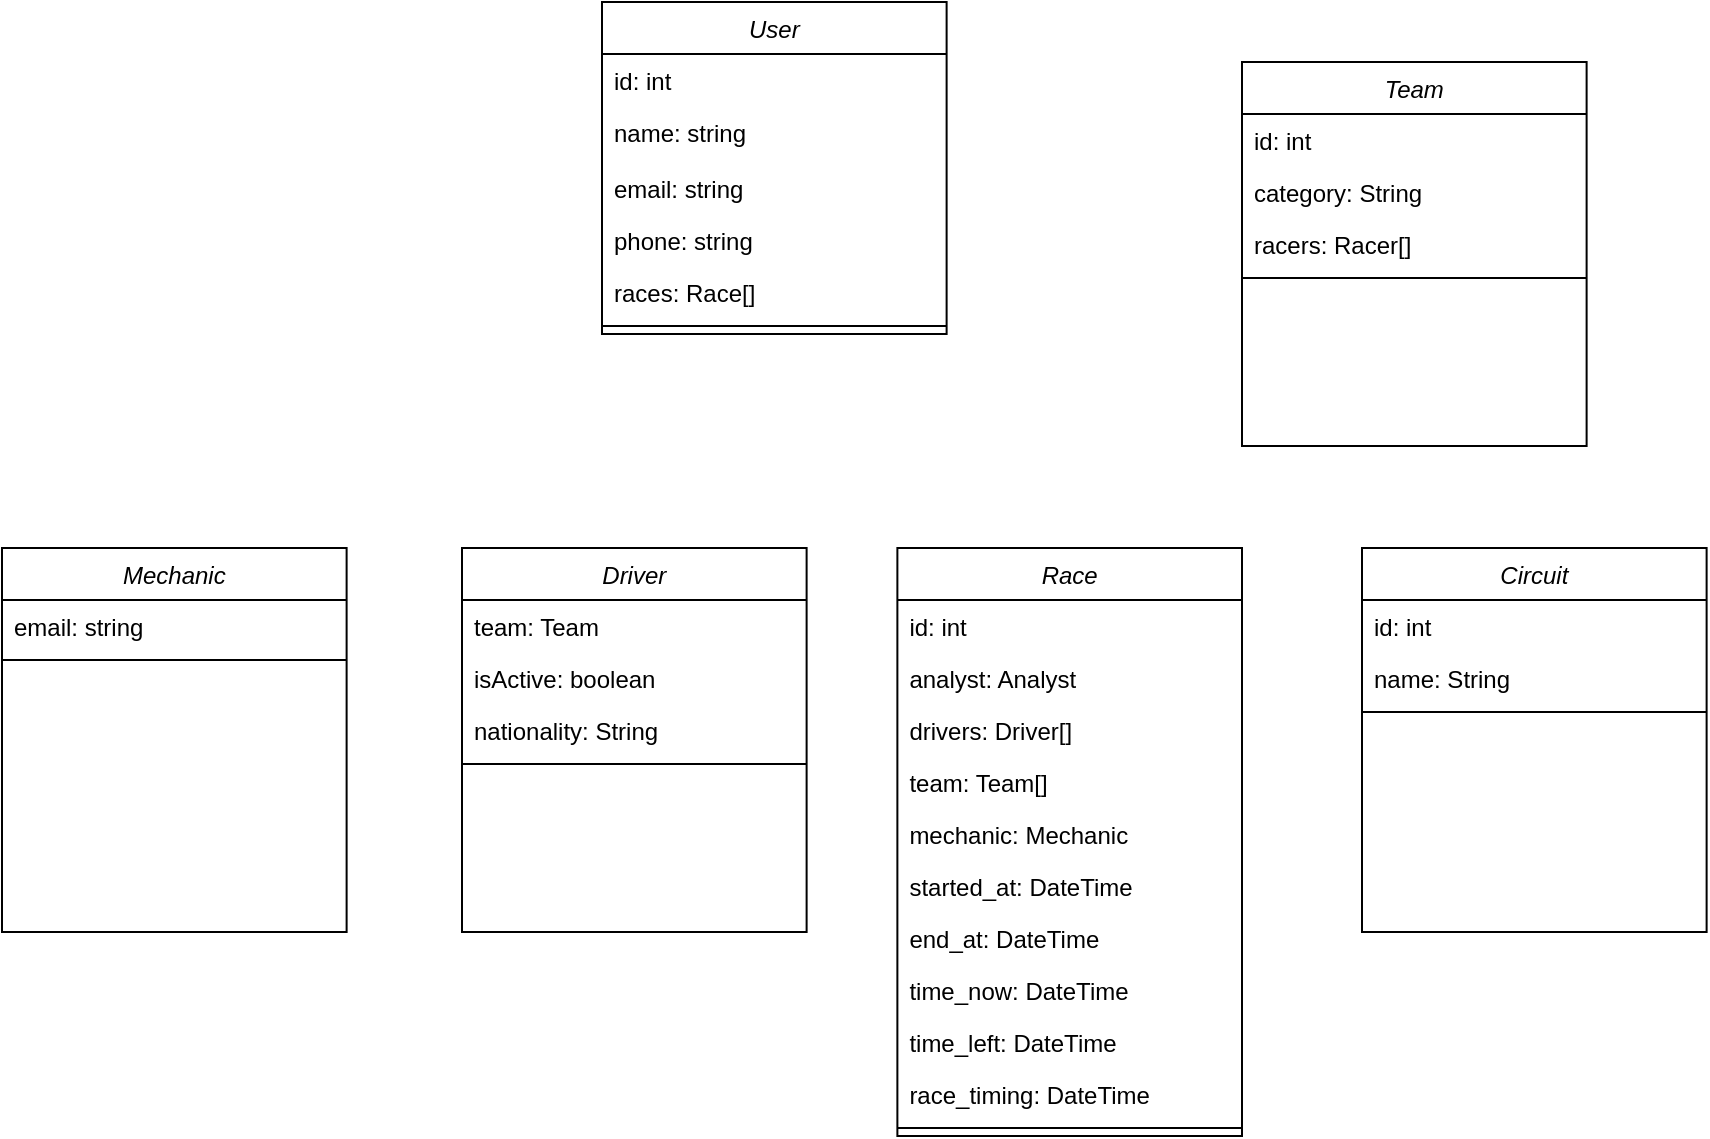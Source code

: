 <mxfile version="20.8.23" type="github">
  <diagram id="C5RBs43oDa-KdzZeNtuy" name="Page-1">
    <mxGraphModel dx="2021" dy="741" grid="1" gridSize="10" guides="1" tooltips="1" connect="1" arrows="1" fold="1" page="1" pageScale="1" pageWidth="827" pageHeight="1169" math="0" shadow="0">
      <root>
        <mxCell id="WIyWlLk6GJQsqaUBKTNV-0" />
        <mxCell id="WIyWlLk6GJQsqaUBKTNV-1" parent="WIyWlLk6GJQsqaUBKTNV-0" />
        <mxCell id="zkfFHV4jXpPFQw0GAbJ--0" value="User" style="swimlane;fontStyle=2;align=center;verticalAlign=top;childLayout=stackLayout;horizontal=1;startSize=26;horizontalStack=0;resizeParent=1;resizeLast=0;collapsible=1;marginBottom=0;rounded=0;shadow=0;strokeWidth=1;" parent="WIyWlLk6GJQsqaUBKTNV-1" vertex="1">
          <mxGeometry x="220" y="120" width="172.31" height="166" as="geometry">
            <mxRectangle x="230" y="140" width="160" height="26" as="alternateBounds" />
          </mxGeometry>
        </mxCell>
        <mxCell id="zkfFHV4jXpPFQw0GAbJ--1" value="id: int" style="text;align=left;verticalAlign=top;spacingLeft=4;spacingRight=4;overflow=hidden;rotatable=0;points=[[0,0.5],[1,0.5]];portConstraint=eastwest;" parent="zkfFHV4jXpPFQw0GAbJ--0" vertex="1">
          <mxGeometry y="26" width="172.31" height="26" as="geometry" />
        </mxCell>
        <mxCell id="zkfFHV4jXpPFQw0GAbJ--2" value="name: string" style="text;align=left;verticalAlign=top;spacingLeft=4;spacingRight=4;overflow=hidden;rotatable=0;points=[[0,0.5],[1,0.5]];portConstraint=eastwest;rounded=0;shadow=0;html=0;" parent="zkfFHV4jXpPFQw0GAbJ--0" vertex="1">
          <mxGeometry y="52" width="172.31" height="28" as="geometry" />
        </mxCell>
        <mxCell id="zkfFHV4jXpPFQw0GAbJ--3" value="email: string" style="text;align=left;verticalAlign=top;spacingLeft=4;spacingRight=4;overflow=hidden;rotatable=0;points=[[0,0.5],[1,0.5]];portConstraint=eastwest;rounded=0;shadow=0;html=0;" parent="zkfFHV4jXpPFQw0GAbJ--0" vertex="1">
          <mxGeometry y="80" width="172.31" height="26" as="geometry" />
        </mxCell>
        <mxCell id="9AGuQ0FXEvpkbl0KZOvJ-0" value="phone: string" style="text;align=left;verticalAlign=top;spacingLeft=4;spacingRight=4;overflow=hidden;rotatable=0;points=[[0,0.5],[1,0.5]];portConstraint=eastwest;rounded=0;shadow=0;html=0;" vertex="1" parent="zkfFHV4jXpPFQw0GAbJ--0">
          <mxGeometry y="106" width="172.31" height="26" as="geometry" />
        </mxCell>
        <mxCell id="9AGuQ0FXEvpkbl0KZOvJ-44" value="races: Race[]" style="text;align=left;verticalAlign=top;spacingLeft=4;spacingRight=4;overflow=hidden;rotatable=0;points=[[0,0.5],[1,0.5]];portConstraint=eastwest;rounded=0;shadow=0;html=0;" vertex="1" parent="zkfFHV4jXpPFQw0GAbJ--0">
          <mxGeometry y="132" width="172.31" height="26" as="geometry" />
        </mxCell>
        <mxCell id="zkfFHV4jXpPFQw0GAbJ--4" value="" style="line;html=1;strokeWidth=1;align=left;verticalAlign=middle;spacingTop=-1;spacingLeft=3;spacingRight=3;rotatable=0;labelPosition=right;points=[];portConstraint=eastwest;" parent="zkfFHV4jXpPFQw0GAbJ--0" vertex="1">
          <mxGeometry y="158" width="172.31" height="8" as="geometry" />
        </mxCell>
        <mxCell id="9AGuQ0FXEvpkbl0KZOvJ-2" value="Mechanic" style="swimlane;fontStyle=2;align=center;verticalAlign=top;childLayout=stackLayout;horizontal=1;startSize=26;horizontalStack=0;resizeParent=1;resizeLast=0;collapsible=1;marginBottom=0;rounded=0;shadow=0;strokeWidth=1;" vertex="1" parent="WIyWlLk6GJQsqaUBKTNV-1">
          <mxGeometry x="-80.0" y="393" width="172.31" height="192" as="geometry">
            <mxRectangle x="230" y="140" width="160" height="26" as="alternateBounds" />
          </mxGeometry>
        </mxCell>
        <mxCell id="9AGuQ0FXEvpkbl0KZOvJ-5" value="email: string" style="text;align=left;verticalAlign=top;spacingLeft=4;spacingRight=4;overflow=hidden;rotatable=0;points=[[0,0.5],[1,0.5]];portConstraint=eastwest;rounded=0;shadow=0;html=0;" vertex="1" parent="9AGuQ0FXEvpkbl0KZOvJ-2">
          <mxGeometry y="26" width="172.31" height="26" as="geometry" />
        </mxCell>
        <mxCell id="9AGuQ0FXEvpkbl0KZOvJ-7" value="" style="line;html=1;strokeWidth=1;align=left;verticalAlign=middle;spacingTop=-1;spacingLeft=3;spacingRight=3;rotatable=0;labelPosition=right;points=[];portConstraint=eastwest;" vertex="1" parent="9AGuQ0FXEvpkbl0KZOvJ-2">
          <mxGeometry y="52" width="172.31" height="8" as="geometry" />
        </mxCell>
        <mxCell id="9AGuQ0FXEvpkbl0KZOvJ-11" value="Driver" style="swimlane;fontStyle=2;align=center;verticalAlign=top;childLayout=stackLayout;horizontal=1;startSize=26;horizontalStack=0;resizeParent=1;resizeLast=0;collapsible=1;marginBottom=0;rounded=0;shadow=0;strokeWidth=1;" vertex="1" parent="WIyWlLk6GJQsqaUBKTNV-1">
          <mxGeometry x="150" y="393" width="172.31" height="192" as="geometry">
            <mxRectangle x="230" y="140" width="160" height="26" as="alternateBounds" />
          </mxGeometry>
        </mxCell>
        <mxCell id="9AGuQ0FXEvpkbl0KZOvJ-26" value="team: Team" style="text;align=left;verticalAlign=top;spacingLeft=4;spacingRight=4;overflow=hidden;rotatable=0;points=[[0,0.5],[1,0.5]];portConstraint=eastwest;rounded=0;shadow=0;html=0;" vertex="1" parent="9AGuQ0FXEvpkbl0KZOvJ-11">
          <mxGeometry y="26" width="172.31" height="26" as="geometry" />
        </mxCell>
        <mxCell id="9AGuQ0FXEvpkbl0KZOvJ-38" value="isActive: boolean" style="text;align=left;verticalAlign=top;spacingLeft=4;spacingRight=4;overflow=hidden;rotatable=0;points=[[0,0.5],[1,0.5]];portConstraint=eastwest;rounded=0;shadow=0;html=0;" vertex="1" parent="9AGuQ0FXEvpkbl0KZOvJ-11">
          <mxGeometry y="52" width="172.31" height="26" as="geometry" />
        </mxCell>
        <mxCell id="9AGuQ0FXEvpkbl0KZOvJ-40" value="nationality: String" style="text;align=left;verticalAlign=top;spacingLeft=4;spacingRight=4;overflow=hidden;rotatable=0;points=[[0,0.5],[1,0.5]];portConstraint=eastwest;rounded=0;shadow=0;html=0;" vertex="1" parent="9AGuQ0FXEvpkbl0KZOvJ-11">
          <mxGeometry y="78" width="172.31" height="26" as="geometry" />
        </mxCell>
        <mxCell id="9AGuQ0FXEvpkbl0KZOvJ-14" value="" style="line;html=1;strokeWidth=1;align=left;verticalAlign=middle;spacingTop=-1;spacingLeft=3;spacingRight=3;rotatable=0;labelPosition=right;points=[];portConstraint=eastwest;" vertex="1" parent="9AGuQ0FXEvpkbl0KZOvJ-11">
          <mxGeometry y="104" width="172.31" height="8" as="geometry" />
        </mxCell>
        <mxCell id="9AGuQ0FXEvpkbl0KZOvJ-18" value="Race" style="swimlane;fontStyle=2;align=center;verticalAlign=top;childLayout=stackLayout;horizontal=1;startSize=26;horizontalStack=0;resizeParent=1;resizeLast=0;collapsible=1;marginBottom=0;rounded=0;shadow=0;strokeWidth=1;" vertex="1" parent="WIyWlLk6GJQsqaUBKTNV-1">
          <mxGeometry x="367.69" y="393" width="172.31" height="294" as="geometry">
            <mxRectangle x="230" y="140" width="160" height="26" as="alternateBounds" />
          </mxGeometry>
        </mxCell>
        <mxCell id="9AGuQ0FXEvpkbl0KZOvJ-19" value="id: int&#xa;" style="text;align=left;verticalAlign=top;spacingLeft=4;spacingRight=4;overflow=hidden;rotatable=0;points=[[0,0.5],[1,0.5]];portConstraint=eastwest;rounded=0;shadow=0;html=0;" vertex="1" parent="9AGuQ0FXEvpkbl0KZOvJ-18">
          <mxGeometry y="26" width="172.31" height="26" as="geometry" />
        </mxCell>
        <mxCell id="9AGuQ0FXEvpkbl0KZOvJ-23" value="analyst: Analyst&#xa;&#xa;" style="text;align=left;verticalAlign=top;spacingLeft=4;spacingRight=4;overflow=hidden;rotatable=0;points=[[0,0.5],[1,0.5]];portConstraint=eastwest;rounded=0;shadow=0;html=0;" vertex="1" parent="9AGuQ0FXEvpkbl0KZOvJ-18">
          <mxGeometry y="52" width="172.31" height="26" as="geometry" />
        </mxCell>
        <mxCell id="9AGuQ0FXEvpkbl0KZOvJ-24" value="drivers: Driver[]&#xa;&#xa;" style="text;align=left;verticalAlign=top;spacingLeft=4;spacingRight=4;overflow=hidden;rotatable=0;points=[[0,0.5],[1,0.5]];portConstraint=eastwest;rounded=0;shadow=0;html=0;" vertex="1" parent="9AGuQ0FXEvpkbl0KZOvJ-18">
          <mxGeometry y="78" width="172.31" height="26" as="geometry" />
        </mxCell>
        <mxCell id="9AGuQ0FXEvpkbl0KZOvJ-25" value="team: Team[]&#xa;&#xa;" style="text;align=left;verticalAlign=top;spacingLeft=4;spacingRight=4;overflow=hidden;rotatable=0;points=[[0,0.5],[1,0.5]];portConstraint=eastwest;rounded=0;shadow=0;html=0;" vertex="1" parent="9AGuQ0FXEvpkbl0KZOvJ-18">
          <mxGeometry y="104" width="172.31" height="26" as="geometry" />
        </mxCell>
        <mxCell id="9AGuQ0FXEvpkbl0KZOvJ-43" value="mechanic: Mechanic&#xa;&#xa;" style="text;align=left;verticalAlign=top;spacingLeft=4;spacingRight=4;overflow=hidden;rotatable=0;points=[[0,0.5],[1,0.5]];portConstraint=eastwest;rounded=0;shadow=0;html=0;" vertex="1" parent="9AGuQ0FXEvpkbl0KZOvJ-18">
          <mxGeometry y="130" width="172.31" height="26" as="geometry" />
        </mxCell>
        <mxCell id="9AGuQ0FXEvpkbl0KZOvJ-45" value="started_at: DateTime&#xa;&#xa;" style="text;align=left;verticalAlign=top;spacingLeft=4;spacingRight=4;overflow=hidden;rotatable=0;points=[[0,0.5],[1,0.5]];portConstraint=eastwest;rounded=0;shadow=0;html=0;" vertex="1" parent="9AGuQ0FXEvpkbl0KZOvJ-18">
          <mxGeometry y="156" width="172.31" height="26" as="geometry" />
        </mxCell>
        <mxCell id="9AGuQ0FXEvpkbl0KZOvJ-46" value="end_at: DateTime&#xa;&#xa;" style="text;align=left;verticalAlign=top;spacingLeft=4;spacingRight=4;overflow=hidden;rotatable=0;points=[[0,0.5],[1,0.5]];portConstraint=eastwest;rounded=0;shadow=0;html=0;" vertex="1" parent="9AGuQ0FXEvpkbl0KZOvJ-18">
          <mxGeometry y="182" width="172.31" height="26" as="geometry" />
        </mxCell>
        <mxCell id="9AGuQ0FXEvpkbl0KZOvJ-47" value="time_now: DateTime&#xa;&#xa;" style="text;align=left;verticalAlign=top;spacingLeft=4;spacingRight=4;overflow=hidden;rotatable=0;points=[[0,0.5],[1,0.5]];portConstraint=eastwest;rounded=0;shadow=0;html=0;" vertex="1" parent="9AGuQ0FXEvpkbl0KZOvJ-18">
          <mxGeometry y="208" width="172.31" height="26" as="geometry" />
        </mxCell>
        <mxCell id="9AGuQ0FXEvpkbl0KZOvJ-48" value="time_left: DateTime&#xa;&#xa;" style="text;align=left;verticalAlign=top;spacingLeft=4;spacingRight=4;overflow=hidden;rotatable=0;points=[[0,0.5],[1,0.5]];portConstraint=eastwest;rounded=0;shadow=0;html=0;" vertex="1" parent="9AGuQ0FXEvpkbl0KZOvJ-18">
          <mxGeometry y="234" width="172.31" height="26" as="geometry" />
        </mxCell>
        <mxCell id="9AGuQ0FXEvpkbl0KZOvJ-49" value="race_timing: DateTime&#xa;&#xa;" style="text;align=left;verticalAlign=top;spacingLeft=4;spacingRight=4;overflow=hidden;rotatable=0;points=[[0,0.5],[1,0.5]];portConstraint=eastwest;rounded=0;shadow=0;html=0;" vertex="1" parent="9AGuQ0FXEvpkbl0KZOvJ-18">
          <mxGeometry y="260" width="172.31" height="26" as="geometry" />
        </mxCell>
        <mxCell id="9AGuQ0FXEvpkbl0KZOvJ-22" value="" style="line;html=1;strokeWidth=1;align=left;verticalAlign=middle;spacingTop=-1;spacingLeft=3;spacingRight=3;rotatable=0;labelPosition=right;points=[];portConstraint=eastwest;" vertex="1" parent="9AGuQ0FXEvpkbl0KZOvJ-18">
          <mxGeometry y="286" width="172.31" height="8" as="geometry" />
        </mxCell>
        <mxCell id="9AGuQ0FXEvpkbl0KZOvJ-27" value="Team" style="swimlane;fontStyle=2;align=center;verticalAlign=top;childLayout=stackLayout;horizontal=1;startSize=26;horizontalStack=0;resizeParent=1;resizeLast=0;collapsible=1;marginBottom=0;rounded=0;shadow=0;strokeWidth=1;" vertex="1" parent="WIyWlLk6GJQsqaUBKTNV-1">
          <mxGeometry x="540" y="150" width="172.31" height="192" as="geometry">
            <mxRectangle x="230" y="140" width="160" height="26" as="alternateBounds" />
          </mxGeometry>
        </mxCell>
        <mxCell id="9AGuQ0FXEvpkbl0KZOvJ-28" value="id: int&#xa;" style="text;align=left;verticalAlign=top;spacingLeft=4;spacingRight=4;overflow=hidden;rotatable=0;points=[[0,0.5],[1,0.5]];portConstraint=eastwest;rounded=0;shadow=0;html=0;" vertex="1" parent="9AGuQ0FXEvpkbl0KZOvJ-27">
          <mxGeometry y="26" width="172.31" height="26" as="geometry" />
        </mxCell>
        <mxCell id="9AGuQ0FXEvpkbl0KZOvJ-33" value="category: String&#xa;" style="text;align=left;verticalAlign=top;spacingLeft=4;spacingRight=4;overflow=hidden;rotatable=0;points=[[0,0.5],[1,0.5]];portConstraint=eastwest;rounded=0;shadow=0;html=0;" vertex="1" parent="9AGuQ0FXEvpkbl0KZOvJ-27">
          <mxGeometry y="52" width="172.31" height="26" as="geometry" />
        </mxCell>
        <mxCell id="9AGuQ0FXEvpkbl0KZOvJ-34" value="racers: Racer[]&#xa;" style="text;align=left;verticalAlign=top;spacingLeft=4;spacingRight=4;overflow=hidden;rotatable=0;points=[[0,0.5],[1,0.5]];portConstraint=eastwest;rounded=0;shadow=0;html=0;" vertex="1" parent="9AGuQ0FXEvpkbl0KZOvJ-27">
          <mxGeometry y="78" width="172.31" height="26" as="geometry" />
        </mxCell>
        <mxCell id="9AGuQ0FXEvpkbl0KZOvJ-32" value="" style="line;html=1;strokeWidth=1;align=left;verticalAlign=middle;spacingTop=-1;spacingLeft=3;spacingRight=3;rotatable=0;labelPosition=right;points=[];portConstraint=eastwest;" vertex="1" parent="9AGuQ0FXEvpkbl0KZOvJ-27">
          <mxGeometry y="104" width="172.31" height="8" as="geometry" />
        </mxCell>
        <mxCell id="9AGuQ0FXEvpkbl0KZOvJ-51" value="Circuit" style="swimlane;fontStyle=2;align=center;verticalAlign=top;childLayout=stackLayout;horizontal=1;startSize=26;horizontalStack=0;resizeParent=1;resizeLast=0;collapsible=1;marginBottom=0;rounded=0;shadow=0;strokeWidth=1;" vertex="1" parent="WIyWlLk6GJQsqaUBKTNV-1">
          <mxGeometry x="600" y="393" width="172.31" height="192" as="geometry">
            <mxRectangle x="230" y="140" width="160" height="26" as="alternateBounds" />
          </mxGeometry>
        </mxCell>
        <mxCell id="9AGuQ0FXEvpkbl0KZOvJ-52" value="id: int&#xa;" style="text;align=left;verticalAlign=top;spacingLeft=4;spacingRight=4;overflow=hidden;rotatable=0;points=[[0,0.5],[1,0.5]];portConstraint=eastwest;rounded=0;shadow=0;html=0;" vertex="1" parent="9AGuQ0FXEvpkbl0KZOvJ-51">
          <mxGeometry y="26" width="172.31" height="26" as="geometry" />
        </mxCell>
        <mxCell id="9AGuQ0FXEvpkbl0KZOvJ-53" value="name: String&#xa;" style="text;align=left;verticalAlign=top;spacingLeft=4;spacingRight=4;overflow=hidden;rotatable=0;points=[[0,0.5],[1,0.5]];portConstraint=eastwest;rounded=0;shadow=0;html=0;" vertex="1" parent="9AGuQ0FXEvpkbl0KZOvJ-51">
          <mxGeometry y="52" width="172.31" height="26" as="geometry" />
        </mxCell>
        <mxCell id="9AGuQ0FXEvpkbl0KZOvJ-55" value="" style="line;html=1;strokeWidth=1;align=left;verticalAlign=middle;spacingTop=-1;spacingLeft=3;spacingRight=3;rotatable=0;labelPosition=right;points=[];portConstraint=eastwest;" vertex="1" parent="9AGuQ0FXEvpkbl0KZOvJ-51">
          <mxGeometry y="78" width="172.31" height="8" as="geometry" />
        </mxCell>
      </root>
    </mxGraphModel>
  </diagram>
</mxfile>
